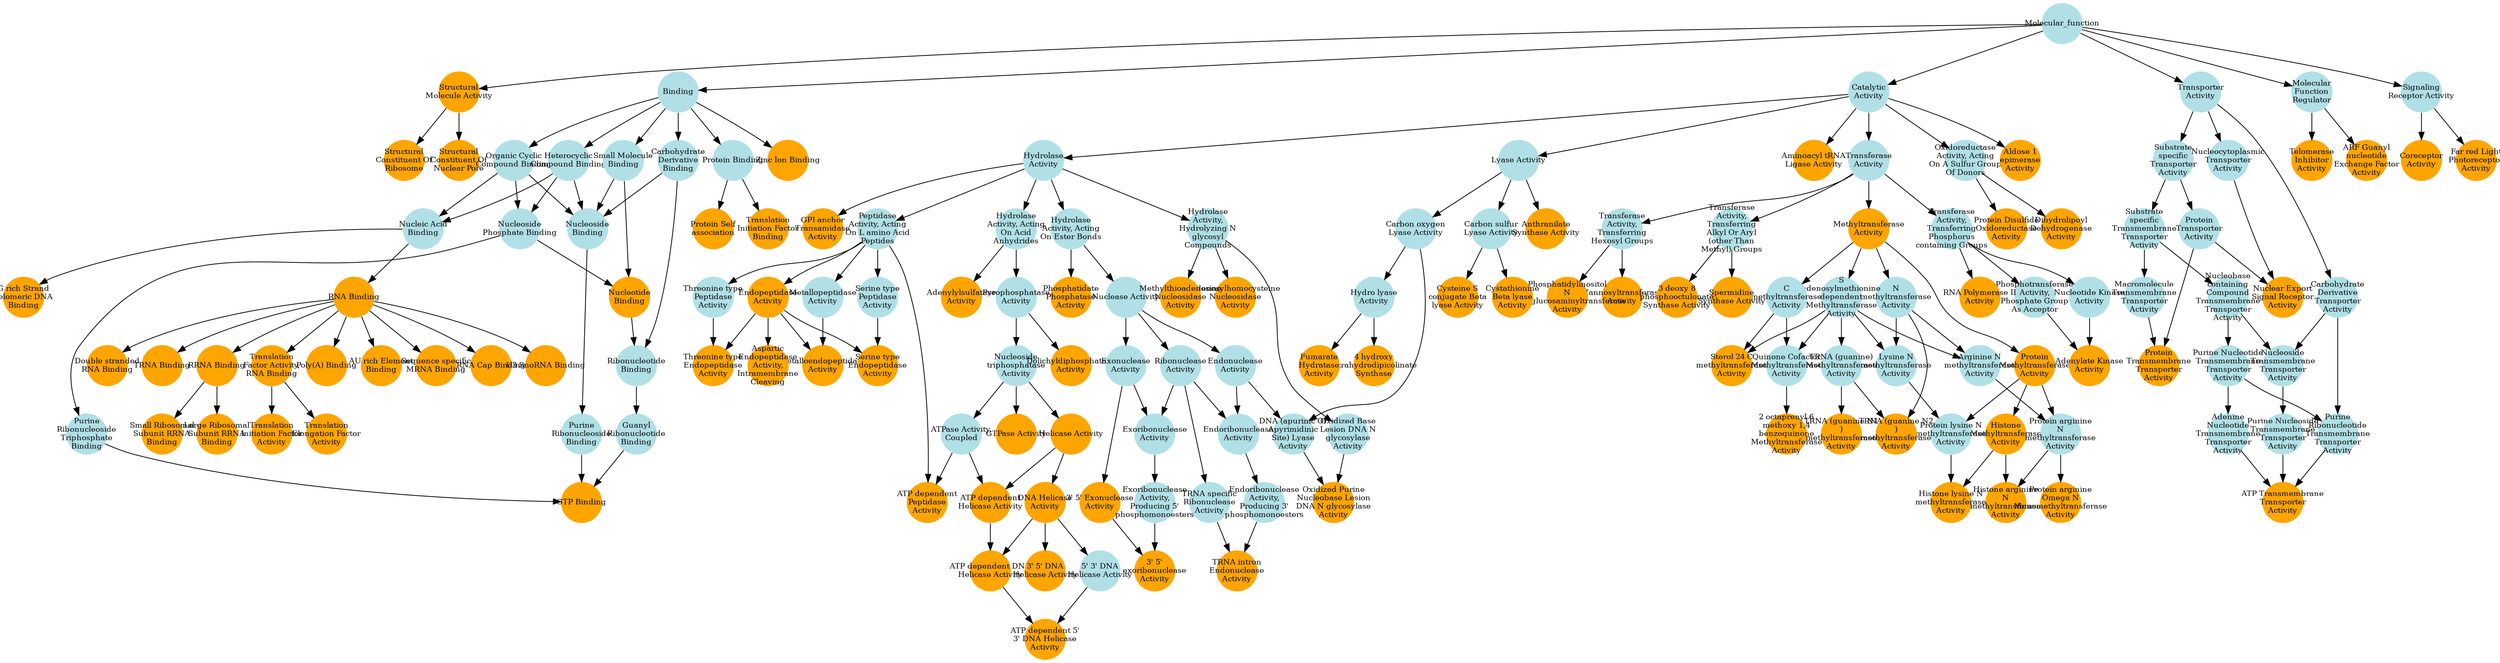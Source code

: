 digraph {
1 [style="filled", fixedsize="true", fontsize="10", shape="circle", width="0.75", fillcolor="powderblue", label="Molecular_function", color="transparent"];
2 [style="filled", fixedsize="true", fontsize="10", shape="circle", width="0.75", fillcolor="orange", label="Structural
Molecule Activity", color="transparent"];
3 [style="filled", fixedsize="true", fontsize="10", shape="circle", width="0.75", fillcolor="orange", label="Structural
Constituent Of
Ribosome", color="transparent"];
4 [style="filled", fixedsize="true", fontsize="10", shape="circle", width="0.75", fillcolor="powderblue", label="Binding", color="transparent"];
5 [style="filled", fixedsize="true", fontsize="10", shape="circle", width="0.75", fillcolor="powderblue", label="Organic Cyclic
Compound Binding", color="transparent"];
6 [style="filled", fixedsize="true", fontsize="10", shape="circle", width="0.75", fillcolor="powderblue", label="Heterocyclic
Compound Binding", color="transparent"];
7 [style="filled", fixedsize="true", fontsize="10", shape="circle", width="0.75", fillcolor="powderblue", label="Nucleic Acid
Binding", color="transparent"];
8 [style="filled", fixedsize="true", fontsize="10", shape="circle", width="0.75", fillcolor="orange", label="RNA Binding", color="transparent"];
9 [style="filled", fixedsize="true", fontsize="10", shape="circle", width="0.75", fillcolor="powderblue", label="Catalytic
Activity", color="transparent"];
10 [style="filled", fixedsize="true", fontsize="10", shape="circle", width="0.75", fillcolor="powderblue", label="Hydrolase
Activity", color="transparent"];
11 [style="filled", fixedsize="true", fontsize="10", shape="circle", width="0.75", fillcolor="powderblue", label="Peptidase
Activity, Acting
On L amino Acid
Peptides", color="transparent"];
12 [style="filled", fixedsize="true", fontsize="10", shape="circle", width="0.75", fillcolor="orange", label="Endopeptidase
Activity", color="transparent"];
13 [style="filled", fixedsize="true", fontsize="10", shape="circle", width="0.75", fillcolor="powderblue", label="Threonine type
Peptidase
Activity", color="transparent"];
14 [style="filled", fixedsize="true", fontsize="10", shape="circle", width="0.75", fillcolor="orange", label="Threonine type
Endopeptidase
Activity", color="transparent"];
15 [style="filled", fixedsize="true", fontsize="10", shape="circle", width="0.75", fillcolor="orange", label="Aminoacyl tRNA
Ligase Activity", color="transparent"];
16 [style="filled", fixedsize="true", fontsize="10", shape="circle", width="0.75", fillcolor="orange", label="RRNA Binding", color="transparent"];
17 [style="filled", fixedsize="true", fontsize="10", shape="circle", width="0.75", fillcolor="powderblue", label="Protein Binding", color="transparent"];
18 [style="filled", fixedsize="true", fontsize="10", shape="circle", width="0.75", fillcolor="orange", label="Protein Self
association", color="transparent"];
19 [style="filled", fixedsize="true", fontsize="10", shape="circle", width="0.75", fillcolor="powderblue", label="Transferase
Activity", color="transparent"];
20 [style="filled", fixedsize="true", fontsize="10", shape="circle", width="0.75", fillcolor="orange", label="Methyltransferase
Activity", color="transparent"];
21 [style="filled", fixedsize="true", fontsize="10", shape="circle", width="0.75", fillcolor="orange", label="Protein
Methyltransferase
Activity", color="transparent"];
22 [style="filled", fixedsize="true", fontsize="10", shape="circle", width="0.75", fillcolor="powderblue", label="Hydrolase
Activity, Acting
On Acid
Anhydrides", color="transparent"];
23 [style="filled", fixedsize="true", fontsize="10", shape="circle", width="0.75", fillcolor="powderblue", label="Pyrophosphatase
Activity", color="transparent"];
24 [style="filled", fixedsize="true", fontsize="10", shape="circle", width="0.75", fillcolor="powderblue", label="Nucleoside
triphosphatase
Activity", color="transparent"];
25 [style="filled", fixedsize="true", fontsize="10", shape="circle", width="0.75", fillcolor="powderblue", label="ATPase Activity,
Coupled", color="transparent"];
26 [style="filled", fixedsize="true", fontsize="10", shape="circle", width="0.75", fillcolor="orange", label="Helicase Activity", color="transparent"];
27 [style="filled", fixedsize="true", fontsize="10", shape="circle", width="0.75", fillcolor="orange", label="ATP dependent
Helicase Activity", color="transparent"];
28 [style="filled", fixedsize="true", fontsize="10", shape="circle", width="0.75", fillcolor="orange", label="Histone
Methyltransferase
Activity", color="transparent"];
29 [style="filled", fixedsize="true", fontsize="10", shape="circle", width="0.75", fillcolor="powderblue", label="Transferase
Activity,
Transferring
Phosphorus
containing Groups", color="transparent"];
30 [style="filled", fixedsize="true", fontsize="10", shape="circle", width="0.75", fillcolor="orange", label="Translation
Factor Activity,
RNA Binding", color="transparent"];
31 [style="filled", fixedsize="true", fontsize="10", shape="circle", width="0.75", fillcolor="orange", label="Translation
Initiation Factor
Activity", color="transparent"];
32 [style="filled", fixedsize="true", fontsize="10", shape="circle", width="0.75", fillcolor="powderblue", label="Metallopeptidase
Activity", color="transparent"];
33 [style="filled", fixedsize="true", fontsize="10", shape="circle", width="0.75", fillcolor="orange", label="Metalloendopeptidase
Activity", color="transparent"];
34 [style="filled", fixedsize="true", fontsize="10", shape="circle", width="0.75", fillcolor="orange", label="Poly(A) Binding", color="transparent"];
35 [style="filled", fixedsize="true", fontsize="10", shape="circle", width="0.75", fillcolor="powderblue", label="N
methyltransferase
Activity", color="transparent"];
36 [style="filled", fixedsize="true", fontsize="10", shape="circle", width="0.75", fillcolor="powderblue", label="S
adenosylmethionine
dependent
Methyltransferase
Activity", color="transparent"];
37 [style="filled", fixedsize="true", fontsize="10", shape="circle", width="0.75", fillcolor="powderblue", label="Lysine N
methyltransferase
Activity", color="transparent"];
38 [style="filled", fixedsize="true", fontsize="10", shape="circle", width="0.75", fillcolor="powderblue", label="Protein lysine N
methyltransferase
Activity", color="transparent"];
39 [style="filled", fixedsize="true", fontsize="10", shape="circle", width="0.75", fillcolor="orange", label="Histone lysine N
methyltransferase
Activity", color="transparent"];
40 [style="filled", fixedsize="true", fontsize="10", shape="circle", width="0.75", fillcolor="powderblue", label="Hydrolase
Activity, Acting
On Ester Bonds", color="transparent"];
41 [style="filled", fixedsize="true", fontsize="10", shape="circle", width="0.75", fillcolor="powderblue", label="Nuclease Activity", color="transparent"];
42 [style="filled", fixedsize="true", fontsize="10", shape="circle", width="0.75", fillcolor="powderblue", label="Exonuclease
Activity", color="transparent"];
43 [style="filled", fixedsize="true", fontsize="10", shape="circle", width="0.75", fillcolor="orange", label="3' 5' Exonuclease
Activity", color="transparent"];
44 [style="filled", fixedsize="true", fontsize="10", shape="circle", width="0.75", fillcolor="powderblue", label="Ribonuclease
Activity", color="transparent"];
45 [style="filled", fixedsize="true", fontsize="10", shape="circle", width="0.75", fillcolor="powderblue", label="Exoribonuclease
Activity", color="transparent"];
46 [style="filled", fixedsize="true", fontsize="10", shape="circle", width="0.75", fillcolor="powderblue", label="Exoribonuclease
Activity,
Producing 5'
phosphomonoesters", color="transparent"];
47 [style="filled", fixedsize="true", fontsize="10", shape="circle", width="0.75", fillcolor="orange", label="3' 5'
exoribonuclease
Activity", color="transparent"];
48 [style="filled", fixedsize="true", fontsize="10", shape="circle", width="0.75", fillcolor="orange", label="DNA Helicase
Activity", color="transparent"];
49 [style="filled", fixedsize="true", fontsize="10", shape="circle", width="0.75", fillcolor="orange", label="ATP dependent DNA
Helicase Activity", color="transparent"];
50 [style="filled", fixedsize="true", fontsize="10", shape="circle", width="0.75", fillcolor="powderblue", label="5' 3' DNA
Helicase Activity", color="transparent"];
51 [style="filled", fixedsize="true", fontsize="10", shape="circle", width="0.75", fillcolor="orange", label="ATP dependent 5'
3' DNA Helicase
Activity", color="transparent"];
52 [style="filled", fixedsize="true", fontsize="10", shape="circle", width="0.75", fillcolor="orange", label="Small Ribosomal
Subunit RRNA
Binding", color="transparent"];
53 [style="filled", fixedsize="true", fontsize="10", shape="circle", width="0.75", fillcolor="powderblue", label="Arginine N
methyltransferase
Activity", color="transparent"];
54 [style="filled", fixedsize="true", fontsize="10", shape="circle", width="0.75", fillcolor="powderblue", label="Protein arginine
N
methyltransferase
Activity", color="transparent"];
55 [style="filled", fixedsize="true", fontsize="10", shape="circle", width="0.75", fillcolor="orange", label="Histone arginine
N
methyltransferase
Activity", color="transparent"];
56 [style="filled", fixedsize="true", fontsize="10", shape="circle", width="0.75", fillcolor="orange", label="G rich Strand
Telomeric DNA
Binding", color="transparent"];
57 [style="filled", fixedsize="true", fontsize="10", shape="circle", width="0.75", fillcolor="powderblue", label="Transporter
Activity", color="transparent"];
58 [style="filled", fixedsize="true", fontsize="10", shape="circle", width="0.75", fillcolor="powderblue", label="Substrate
specific
Transporter
Activity", color="transparent"];
59 [style="filled", fixedsize="true", fontsize="10", shape="circle", width="0.75", fillcolor="powderblue", label="Protein
Transporter
Activity", color="transparent"];
60 [style="filled", fixedsize="true", fontsize="10", shape="circle", width="0.75", fillcolor="powderblue", label="Substrate
specific
Transmembrane
Transporter
Activity", color="transparent"];
61 [style="filled", fixedsize="true", fontsize="10", shape="circle", width="0.75", fillcolor="powderblue", label="Macromolecule
Transmembrane
Transporter
Activity", color="transparent"];
62 [style="filled", fixedsize="true", fontsize="10", shape="circle", width="0.75", fillcolor="orange", label="Protein
Transmembrane
Transporter
Activity", color="transparent"];
63 [style="filled", fixedsize="true", fontsize="10", shape="circle", width="0.75", fillcolor="orange", label="GTPase Activity", color="transparent"];
64 [style="filled", fixedsize="true", fontsize="10", shape="circle", width="0.75", fillcolor="powderblue", label="Small Molecule
Binding", color="transparent"];
65 [style="filled", fixedsize="true", fontsize="10", shape="circle", width="0.75", fillcolor="powderblue", label="Nucleoside
Phosphate Binding", color="transparent"];
66 [style="filled", fixedsize="true", fontsize="10", shape="circle", width="0.75", fillcolor="orange", label="Nucleotide
Binding", color="transparent"];
67 [style="filled", fixedsize="true", fontsize="10", shape="circle", width="0.75", fillcolor="orange", label="AU rich Element
Binding", color="transparent"];
68 [style="filled", fixedsize="true", fontsize="10", shape="circle", width="0.75", fillcolor="powderblue", label="Carbohydrate
Derivative
Binding", color="transparent"];
69 [style="filled", fixedsize="true", fontsize="10", shape="circle", width="0.75", fillcolor="powderblue", label="Nucleoside
Binding", color="transparent"];
70 [style="filled", fixedsize="true", fontsize="10", shape="circle", width="0.75", fillcolor="powderblue", label="Purine
Ribonucleoside
Binding", color="transparent"];
71 [style="filled", fixedsize="true", fontsize="10", shape="circle", width="0.75", fillcolor="powderblue", label="Ribonucleotide
Binding", color="transparent"];
72 [style="filled", fixedsize="true", fontsize="10", shape="circle", width="0.75", fillcolor="powderblue", label="Guanyl
Ribonucleotide
Binding", color="transparent"];
73 [style="filled", fixedsize="true", fontsize="10", shape="circle", width="0.75", fillcolor="powderblue", label="Purine
Ribonucleoside
Triphosphate
Binding", color="transparent"];
74 [style="filled", fixedsize="true", fontsize="10", shape="circle", width="0.75", fillcolor="orange", label="GTP Binding", color="transparent"];
75 [style="filled", fixedsize="true", fontsize="10", shape="circle", width="0.75", fillcolor="orange", label="Translation
Elongation Factor
Activity", color="transparent"];
76 [style="filled", fixedsize="true", fontsize="10", shape="circle", width="0.75", fillcolor="powderblue", label="Phosphotransferase
Activity,
Phosphate Group
As Acceptor", color="transparent"];
77 [style="filled", fixedsize="true", fontsize="10", shape="circle", width="0.75", fillcolor="powderblue", label="Nucleotide Kinase
Activity", color="transparent"];
78 [style="filled", fixedsize="true", fontsize="10", shape="circle", width="0.75", fillcolor="orange", label="Adenylate Kinase
Activity", color="transparent"];
79 [style="filled", fixedsize="true", fontsize="10", shape="circle", width="0.75", fillcolor="orange", label="Dolichyldiphosphatase
Activity", color="transparent"];
80 [style="filled", fixedsize="true", fontsize="10", shape="circle", width="0.75", fillcolor="powderblue", label="TRNA specific
Ribonuclease
Activity", color="transparent"];
81 [style="filled", fixedsize="true", fontsize="10", shape="circle", width="0.75", fillcolor="powderblue", label="Endonuclease
Activity", color="transparent"];
82 [style="filled", fixedsize="true", fontsize="10", shape="circle", width="0.75", fillcolor="powderblue", label="Endoribonuclease
Activity", color="transparent"];
83 [style="filled", fixedsize="true", fontsize="10", shape="circle", width="0.75", fillcolor="powderblue", label="Endoribonuclease
Activity,
Producing 3'
phosphomonoesters", color="transparent"];
84 [style="filled", fixedsize="true", fontsize="10", shape="circle", width="0.75", fillcolor="orange", label="TRNA intron
Endonuclease
Activity", color="transparent"];
85 [style="filled", fixedsize="true", fontsize="10", shape="circle", width="0.75", fillcolor="powderblue", label="Transferase
Activity,
Transferring
Hexosyl Groups", color="transparent"];
86 [style="filled", fixedsize="true", fontsize="10", shape="circle", width="0.75", fillcolor="orange", label="Mannosyltransferase
Activity", color="transparent"];
87 [style="filled", fixedsize="true", fontsize="10", shape="circle", width="0.75", fillcolor="orange", label="Structural
Constituent Of
Nuclear Pore", color="transparent"];
88 [style="filled", fixedsize="true", fontsize="10", shape="circle", width="0.75", fillcolor="powderblue", label="Hydrolase
Activity,
Hydrolyzing N
glycosyl
Compounds", color="transparent"];
89 [style="filled", fixedsize="true", fontsize="10", shape="circle", width="0.75", fillcolor="orange", label="Adenosylhomocysteine
Nucleosidase
Activity", color="transparent"];
90 [style="filled", fixedsize="true", fontsize="10", shape="circle", width="0.75", fillcolor="orange", label="Methylthioadenosine
Nucleosidase
Activity", color="transparent"];
91 [style="filled", fixedsize="true", fontsize="10", shape="circle", width="0.75", fillcolor="powderblue", label="Molecular
Function
Regulator", color="transparent"];
92 [style="filled", fixedsize="true", fontsize="10", shape="circle", width="0.75", fillcolor="orange", label="Telomerase
Inhibitor
Activity", color="transparent"];
93 [style="filled", fixedsize="true", fontsize="10", shape="circle", width="0.75", fillcolor="powderblue", label="Transferase
Activity,
Transferring
Alkyl Or Aryl
(other Than
Methyl) Groups", color="transparent"];
94 [style="filled", fixedsize="true", fontsize="10", shape="circle", width="0.75", fillcolor="orange", label="Spermidine
Synthase Activity", color="transparent"];
95 [style="filled", fixedsize="true", fontsize="10", shape="circle", width="0.75", fillcolor="powderblue", label="Lyase Activity", color="transparent"];
96 [style="filled", fixedsize="true", fontsize="10", shape="circle", width="0.75", fillcolor="orange", label="Anthranilate
Synthase Activity", color="transparent"];
97 [style="filled", fixedsize="true", fontsize="10", shape="circle", width="0.75", fillcolor="orange", label="3 deoxy 8
phosphooctulonate
Synthase Activity", color="transparent"];
98 [style="filled", fixedsize="true", fontsize="10", shape="circle", width="0.75", fillcolor="orange", label="Protein arginine
Omega N
Monomethyltransferase
Activity", color="transparent"];
99 [style="filled", fixedsize="true", fontsize="10", shape="circle", width="0.75", fillcolor="orange", label="Translation
Initiation Factor
Binding", color="transparent"];
100 [style="filled", fixedsize="true", fontsize="10", shape="circle", width="0.75", fillcolor="orange", label="Adenylylsulfatase
Activity", color="transparent"];
101 [style="filled", fixedsize="true", fontsize="10", shape="circle", width="0.75", fillcolor="orange", label="Sequence specific
MRNA Binding", color="transparent"];
102 [style="filled", fixedsize="true", fontsize="10", shape="circle", width="0.75", fillcolor="powderblue", label="Oxidoreductase
Activity, Acting
On A Sulfur Group
Of Donors", color="transparent"];
103 [style="filled", fixedsize="true", fontsize="10", shape="circle", width="0.75", fillcolor="orange", label="Protein Disulfide
Oxidoreductase
Activity", color="transparent"];
104 [style="filled", fixedsize="true", fontsize="10", shape="circle", width="0.75", fillcolor="powderblue", label="Oxidized Base
Lesion DNA N
glycosylase
Activity", color="transparent"];
105 [style="filled", fixedsize="true", fontsize="10", shape="circle", width="0.75", fillcolor="powderblue", label="Carbon oxygen
Lyase Activity", color="transparent"];
106 [style="filled", fixedsize="true", fontsize="10", shape="circle", width="0.75", fillcolor="powderblue", label="DNA (apurinic Or
Apyrimidinic
Site) Lyase
Activity", color="transparent"];
107 [style="filled", fixedsize="true", fontsize="10", shape="circle", width="0.75", fillcolor="orange", label="Oxidized Purine
Nucleobase Lesion
DNA N glycosylase
Activity", color="transparent"];
108 [style="filled", fixedsize="true", fontsize="10", shape="circle", width="0.75", fillcolor="orange", label="RNA Polymerase II
Activity", color="transparent"];
109 [style="filled", fixedsize="true", fontsize="10", shape="circle", width="0.75", fillcolor="powderblue", label="Signaling
Receptor Activity", color="transparent"];
110 [style="filled", fixedsize="true", fontsize="10", shape="circle", width="0.75", fillcolor="orange", label="Coreceptor
Activity", color="transparent"];
111 [style="filled", fixedsize="true", fontsize="10", shape="circle", width="0.75", fillcolor="powderblue", label="Hydro lyase
Activity", color="transparent"];
112 [style="filled", fixedsize="true", fontsize="10", shape="circle", width="0.75", fillcolor="orange", label="4 hydroxy
tetrahydrodipicolinate
Synthase", color="transparent"];
113 [style="filled", fixedsize="true", fontsize="10", shape="circle", width="0.75", fillcolor="powderblue", label="C
methyltransferase
Activity", color="transparent"];
114 [style="filled", fixedsize="true", fontsize="10", shape="circle", width="0.75", fillcolor="orange", label="Sterol 24 C
methyltransferase
Activity", color="transparent"];
115 [style="filled", fixedsize="true", fontsize="10", shape="circle", width="0.75", fillcolor="orange", label="RNA Cap Binding", color="transparent"];
116 [style="filled", fixedsize="true", fontsize="10", shape="circle", width="0.75", fillcolor="powderblue", label="Quinone Cofactor
Methyltransferase
Activity", color="transparent"];
117 [style="filled", fixedsize="true", fontsize="10", shape="circle", width="0.75", fillcolor="orange", label="2 octaprenyl 6
methoxy 1,4
benzoquinone
Methyltransferase
Activity", color="transparent"];
118 [style="filled", fixedsize="true", fontsize="10", shape="circle", width="0.75", fillcolor="orange", label="U3 SnoRNA Binding", color="transparent"];
119 [style="filled", fixedsize="true", fontsize="10", shape="circle", width="0.75", fillcolor="orange", label="Large Ribosomal
Subunit RRNA
Binding", color="transparent"];
120 [style="filled", fixedsize="true", fontsize="10", shape="circle", width="0.75", fillcolor="orange", label="Double stranded
RNA Binding", color="transparent"];
121 [style="filled", fixedsize="true", fontsize="10", shape="circle", width="0.75", fillcolor="orange", label="Phosphatidylinositol
N
acetylglucosaminyltransferase
Activity", color="transparent"];
122 [style="filled", fixedsize="true", fontsize="10", shape="circle", width="0.75", fillcolor="orange", label="GPI anchor
Transamidase
Activity", color="transparent"];
123 [style="filled", fixedsize="true", fontsize="10", shape="circle", width="0.75", fillcolor="orange", label="Aspartic
Endopeptidase
Activity,
Intramembrane
Cleaving", color="transparent"];
124 [style="filled", fixedsize="true", fontsize="10", shape="circle", width="0.75", fillcolor="orange", label="Aldose 1
epimerase
Activity", color="transparent"];
125 [style="filled", fixedsize="true", fontsize="10", shape="circle", width="0.75", fillcolor="orange", label="Far red Light
Photoreceptor
Activity", color="transparent"];
126 [style="filled", fixedsize="true", fontsize="10", shape="circle", width="0.75", fillcolor="orange", label="3' 5' DNA
Helicase Activity", color="transparent"];
127 [style="filled", fixedsize="true", fontsize="10", shape="circle", width="0.75", fillcolor="orange", label="Dihydrolipoyl
Dehydrogenase
Activity", color="transparent"];
128 [style="filled", fixedsize="true", fontsize="10", shape="circle", width="0.75", fillcolor="orange", label="ATP dependent
Peptidase
Activity", color="transparent"];
129 [style="filled", fixedsize="true", fontsize="10", shape="circle", width="0.75", fillcolor="powderblue", label="TRNA (guanine)
Methyltransferase
Activity", color="transparent"];
130 [style="filled", fixedsize="true", fontsize="10", shape="circle", width="0.75", fillcolor="orange", label="TRNA (guanine N1
)
methyltransferase
Activity", color="transparent"];
131 [style="filled", fixedsize="true", fontsize="10", shape="circle", width="0.75", fillcolor="orange", label="TRNA Binding", color="transparent"];
132 [style="filled", fixedsize="true", fontsize="10", shape="circle", width="0.75", fillcolor="orange", label="TRNA (guanine N2
)
methyltransferase
Activity", color="transparent"];
133 [style="filled", fixedsize="true", fontsize="10", shape="circle", width="0.75", fillcolor="powderblue", label="Serine type
Peptidase
Activity", color="transparent"];
134 [style="filled", fixedsize="true", fontsize="10", shape="circle", width="0.75", fillcolor="orange", label="Serine type
Endopeptidase
Activity", color="transparent"];
135 [style="filled", fixedsize="true", fontsize="10", shape="circle", width="0.75", fillcolor="orange", label="Zinc Ion Binding", color="transparent"];
136 [style="filled", fixedsize="true", fontsize="10", shape="circle", width="0.75", fillcolor="powderblue", label="Carbon sulfur
Lyase Activity", color="transparent"];
137 [style="filled", fixedsize="true", fontsize="10", shape="circle", width="0.75", fillcolor="orange", label="Cystathionine
Beta lyase
Activity", color="transparent"];
138 [style="filled", fixedsize="true", fontsize="10", shape="circle", width="0.75", fillcolor="orange", label="Cysteine S
conjugate Beta
lyase Activity", color="transparent"];
139 [style="filled", fixedsize="true", fontsize="10", shape="circle", width="0.75", fillcolor="powderblue", label="Nucleocytoplasmic
Transporter
Activity", color="transparent"];
140 [style="filled", fixedsize="true", fontsize="10", shape="circle", width="0.75", fillcolor="orange", label="Nuclear Export
Signal Receptor
Activity", color="transparent"];
141 [style="filled", fixedsize="true", fontsize="10", shape="circle", width="0.75", fillcolor="orange", label="Fumarate
Hydratase
Activity", color="transparent"];
142 [style="filled", fixedsize="true", fontsize="10", shape="circle", width="0.75", fillcolor="orange", label="ARF Guanyl
nucleotide
Exchange Factor
Activity", color="transparent"];
143 [style="filled", fixedsize="true", fontsize="10", shape="circle", width="0.75", fillcolor="orange", label="Phosphatidate
Phosphatase
Activity", color="transparent"];
144 [style="filled", fixedsize="true", fontsize="10", shape="circle", width="0.75", fillcolor="powderblue", label="Nucleobase
containing
Compound
Transmembrane
Transporter
Activity", color="transparent"];
145 [style="filled", fixedsize="true", fontsize="10", shape="circle", width="0.75", fillcolor="powderblue", label="Purine Nucleotide
Transmembrane
Transporter
Activity", color="transparent"];
146 [style="filled", fixedsize="true", fontsize="10", shape="circle", width="0.75", fillcolor="powderblue", label="Adenine
Nucleotide
Transmembrane
Transporter
Activity", color="transparent"];
147 [style="filled", fixedsize="true", fontsize="10", shape="circle", width="0.75", fillcolor="powderblue", label="Carbohydrate
Derivative
Transporter
Activity", color="transparent"];
148 [style="filled", fixedsize="true", fontsize="10", shape="circle", width="0.75", fillcolor="powderblue", label="Purine
Ribonucleotide
Transmembrane
Transporter
Activity", color="transparent"];
149 [style="filled", fixedsize="true", fontsize="10", shape="circle", width="0.75", fillcolor="powderblue", label="Nucleoside
Transmembrane
Transporter
Activity", color="transparent"];
150 [style="filled", fixedsize="true", fontsize="10", shape="circle", width="0.75", fillcolor="powderblue", label="Purine Nucleoside
Transmembrane
Transporter
Activity", color="transparent"];
151 [style="filled", fixedsize="true", fontsize="10", shape="circle", width="0.75", fillcolor="orange", label="ATP Transmembrane
Transporter
Activity", color="transparent"];
1 -> 2 [color="#000000", lty="solid"];
2 -> 3 [color="#000000", lty="solid"];
1 -> 4 [color="#000000", lty="solid"];
4 -> 5 [color="#000000", lty="solid"];
4 -> 6 [color="#000000", lty="solid"];
5 -> 7 [color="#000000", lty="solid"];
6 -> 7 [color="#000000", lty="solid"];
7 -> 8 [color="#000000", lty="solid"];
1 -> 9 [color="#000000", lty="solid"];
9 -> 10 [color="#000000", lty="solid"];
10 -> 11 [color="#000000", lty="solid"];
11 -> 12 [color="#000000", lty="solid"];
11 -> 13 [color="#000000", lty="solid"];
12 -> 14 [color="#000000", lty="solid"];
13 -> 14 [color="#000000", lty="solid"];
9 -> 15 [color="#000000", lty="solid"];
8 -> 16 [color="#000000", lty="solid"];
4 -> 17 [color="#000000", lty="solid"];
17 -> 18 [color="#000000", lty="solid"];
9 -> 19 [color="#000000", lty="solid"];
19 -> 20 [color="#000000", lty="solid"];
20 -> 21 [color="#000000", lty="solid"];
10 -> 22 [color="#000000", lty="solid"];
22 -> 23 [color="#000000", lty="solid"];
23 -> 24 [color="#000000", lty="solid"];
24 -> 25 [color="#000000", lty="solid"];
24 -> 26 [color="#000000", lty="solid"];
25 -> 27 [color="#000000", lty="solid"];
26 -> 27 [color="#000000", lty="solid"];
21 -> 28 [color="#000000", lty="solid"];
19 -> 29 [color="#000000", lty="solid"];
8 -> 30 [color="#000000", lty="solid"];
30 -> 31 [color="#000000", lty="solid"];
11 -> 32 [color="#000000", lty="solid"];
12 -> 33 [color="#000000", lty="solid"];
32 -> 33 [color="#000000", lty="solid"];
8 -> 34 [color="#000000", lty="solid"];
20 -> 35 [color="#000000", lty="solid"];
20 -> 36 [color="#000000", lty="solid"];
35 -> 37 [color="#000000", lty="solid"];
36 -> 37 [color="#000000", lty="solid"];
21 -> 38 [color="#000000", lty="solid"];
37 -> 38 [color="#000000", lty="solid"];
28 -> 39 [color="#000000", lty="solid"];
38 -> 39 [color="#000000", lty="solid"];
10 -> 40 [color="#000000", lty="solid"];
40 -> 41 [color="#000000", lty="solid"];
41 -> 42 [color="#000000", lty="solid"];
42 -> 43 [color="#000000", lty="solid"];
41 -> 44 [color="#000000", lty="solid"];
42 -> 45 [color="#000000", lty="solid"];
44 -> 45 [color="#000000", lty="solid"];
45 -> 46 [color="#000000", lty="solid"];
43 -> 47 [color="#000000", lty="solid"];
46 -> 47 [color="#000000", lty="solid"];
26 -> 48 [color="#000000", lty="solid"];
27 -> 49 [color="#000000", lty="solid"];
48 -> 49 [color="#000000", lty="solid"];
48 -> 50 [color="#000000", lty="solid"];
49 -> 51 [color="#000000", lty="solid"];
50 -> 51 [color="#000000", lty="solid"];
16 -> 52 [color="#000000", lty="solid"];
35 -> 53 [color="#000000", lty="solid"];
36 -> 53 [color="#000000", lty="solid"];
21 -> 54 [color="#000000", lty="solid"];
53 -> 54 [color="#000000", lty="solid"];
28 -> 55 [color="#000000", lty="solid"];
54 -> 55 [color="#000000", lty="solid"];
7 -> 56 [color="#000000", lty="solid"];
1 -> 57 [color="#000000", lty="solid"];
57 -> 58 [color="#000000", lty="solid"];
58 -> 59 [color="#000000", lty="solid"];
58 -> 60 [color="#000000", lty="solid"];
60 -> 61 [color="#000000", lty="solid"];
59 -> 62 [color="#000000", lty="solid"];
61 -> 62 [color="#000000", lty="solid"];
24 -> 63 [color="#000000", lty="solid"];
4 -> 64 [color="#000000", lty="solid"];
5 -> 65 [color="#000000", lty="solid"];
6 -> 65 [color="#000000", lty="solid"];
64 -> 66 [color="#000000", lty="solid"];
65 -> 66 [color="#000000", lty="solid"];
8 -> 67 [color="#000000", lty="solid"];
4 -> 68 [color="#000000", lty="solid"];
5 -> 69 [color="#000000", lty="solid"];
6 -> 69 [color="#000000", lty="solid"];
64 -> 69 [color="#000000", lty="solid"];
68 -> 69 [color="#000000", lty="solid"];
69 -> 70 [color="#000000", lty="solid"];
66 -> 71 [color="#000000", lty="solid"];
68 -> 71 [color="#000000", lty="solid"];
71 -> 72 [color="#000000", lty="solid"];
65 -> 73 [color="#000000", lty="solid"];
70 -> 74 [color="#000000", lty="solid"];
72 -> 74 [color="#000000", lty="solid"];
73 -> 74 [color="#000000", lty="solid"];
30 -> 75 [color="#000000", lty="solid"];
29 -> 76 [color="#000000", lty="solid"];
29 -> 77 [color="#000000", lty="solid"];
76 -> 78 [color="#000000", lty="solid"];
77 -> 78 [color="#000000", lty="solid"];
23 -> 79 [color="#000000", lty="solid"];
44 -> 80 [color="#000000", lty="solid"];
41 -> 81 [color="#000000", lty="solid"];
44 -> 82 [color="#000000", lty="solid"];
81 -> 82 [color="#000000", lty="solid"];
82 -> 83 [color="#000000", lty="solid"];
80 -> 84 [color="#000000", lty="solid"];
83 -> 84 [color="#000000", lty="solid"];
19 -> 85 [color="#000000", lty="solid"];
85 -> 86 [color="#000000", lty="solid"];
2 -> 87 [color="#000000", lty="solid"];
10 -> 88 [color="#000000", lty="solid"];
88 -> 89 [color="#000000", lty="solid"];
88 -> 90 [color="#000000", lty="solid"];
1 -> 91 [color="#000000", lty="solid"];
91 -> 92 [color="#000000", lty="solid"];
19 -> 93 [color="#000000", lty="solid"];
93 -> 94 [color="#000000", lty="solid"];
9 -> 95 [color="#000000", lty="solid"];
95 -> 96 [color="#000000", lty="solid"];
93 -> 97 [color="#000000", lty="solid"];
54 -> 98 [color="#000000", lty="solid"];
17 -> 99 [color="#000000", lty="solid"];
22 -> 100 [color="#000000", lty="solid"];
8 -> 101 [color="#000000", lty="solid"];
9 -> 102 [color="#000000", lty="solid"];
102 -> 103 [color="#000000", lty="solid"];
88 -> 104 [color="#000000", lty="solid"];
95 -> 105 [color="#000000", lty="solid"];
81 -> 106 [color="#000000", lty="solid"];
105 -> 106 [color="#000000", lty="solid"];
104 -> 107 [color="#000000", lty="solid"];
106 -> 107 [color="#000000", lty="solid"];
29 -> 108 [color="#000000", lty="solid"];
1 -> 109 [color="#000000", lty="solid"];
109 -> 110 [color="#000000", lty="solid"];
105 -> 111 [color="#000000", lty="solid"];
111 -> 112 [color="#000000", lty="solid"];
20 -> 113 [color="#000000", lty="solid"];
36 -> 114 [color="#000000", lty="solid"];
113 -> 114 [color="#000000", lty="solid"];
8 -> 115 [color="#000000", lty="solid"];
36 -> 116 [color="#000000", lty="solid"];
113 -> 116 [color="#000000", lty="solid"];
116 -> 117 [color="#000000", lty="solid"];
8 -> 118 [color="#000000", lty="solid"];
16 -> 119 [color="#000000", lty="solid"];
8 -> 120 [color="#000000", lty="solid"];
85 -> 121 [color="#000000", lty="solid"];
10 -> 122 [color="#000000", lty="solid"];
12 -> 123 [color="#000000", lty="solid"];
9 -> 124 [color="#000000", lty="solid"];
109 -> 125 [color="#000000", lty="solid"];
48 -> 126 [color="#000000", lty="solid"];
102 -> 127 [color="#000000", lty="solid"];
11 -> 128 [color="#000000", lty="solid"];
25 -> 128 [color="#000000", lty="solid"];
36 -> 129 [color="#000000", lty="solid"];
129 -> 130 [color="#000000", lty="solid"];
8 -> 131 [color="#000000", lty="solid"];
35 -> 132 [color="#000000", lty="solid"];
129 -> 132 [color="#000000", lty="solid"];
11 -> 133 [color="#000000", lty="solid"];
12 -> 134 [color="#000000", lty="solid"];
133 -> 134 [color="#000000", lty="solid"];
4 -> 135 [color="#000000", lty="solid"];
95 -> 136 [color="#000000", lty="solid"];
136 -> 137 [color="#000000", lty="solid"];
136 -> 138 [color="#000000", lty="solid"];
57 -> 139 [color="#000000", lty="solid"];
59 -> 140 [color="#000000", lty="solid"];
139 -> 140 [color="#000000", lty="solid"];
111 -> 141 [color="#000000", lty="solid"];
91 -> 142 [color="#000000", lty="solid"];
40 -> 143 [color="#000000", lty="solid"];
60 -> 144 [color="#000000", lty="solid"];
144 -> 145 [color="#000000", lty="solid"];
145 -> 146 [color="#000000", lty="solid"];
57 -> 147 [color="#000000", lty="solid"];
145 -> 148 [color="#000000", lty="solid"];
147 -> 148 [color="#000000", lty="solid"];
144 -> 149 [color="#000000", lty="solid"];
147 -> 149 [color="#000000", lty="solid"];
149 -> 150 [color="#000000", lty="solid"];
146 -> 151 [color="#000000", lty="solid"];
148 -> 151 [color="#000000", lty="solid"];
150 -> 151 [color="#000000", lty="solid"];
}
